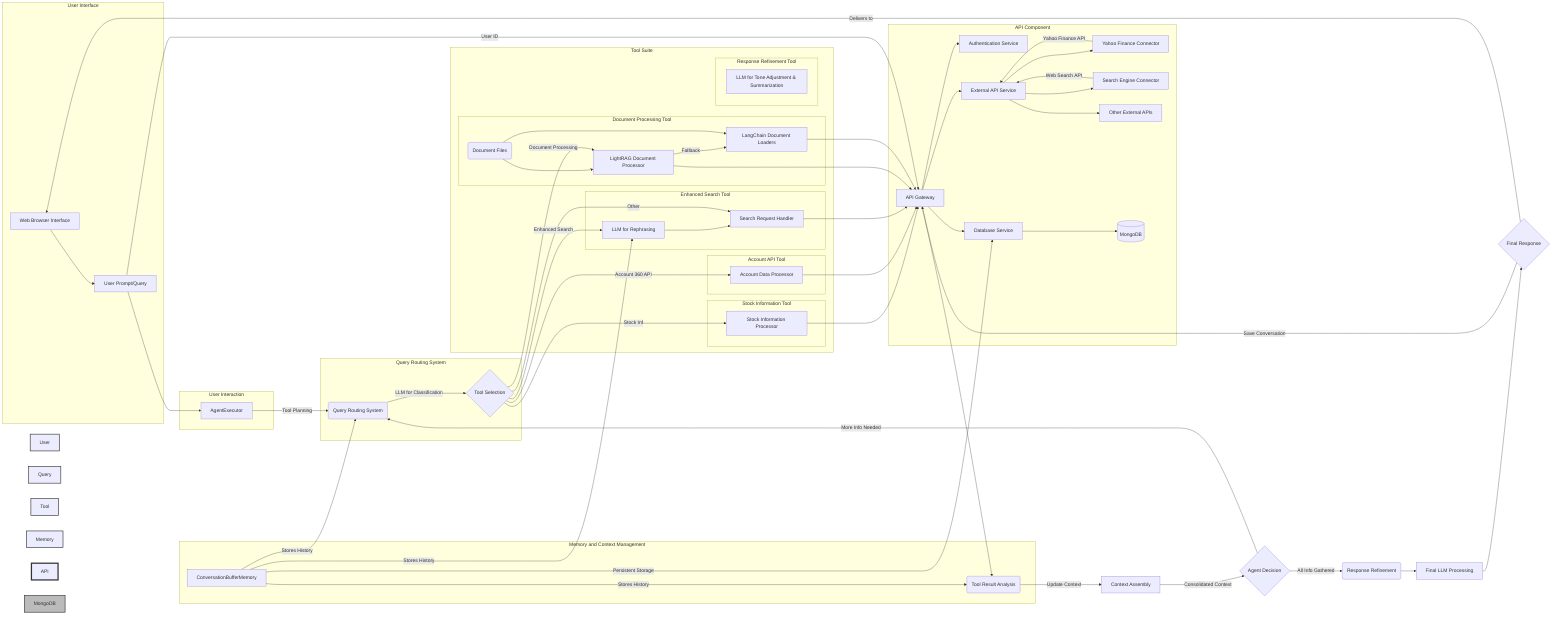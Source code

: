 graph LR
    subgraph User Interface
        UI[Web Browser Interface] --> A["User Prompt/Query"];
    end

    subgraph User Interaction
        A --> AgentEx[AgentExecutor];
    end

    subgraph Query Routing System
        AgentEx -- Tool Planning --> B(Query Routing System);
        B -- LLM for Classification --> C{Tool Selection};
    end

    subgraph API Component
        AA[API Gateway] --> AB[Authentication Service];
        AA --> AC[Database Service];
        AA --> AD[External API Service];
        
        AD --> AE[Yahoo Finance Connector];
        AD --> AF[Search Engine Connector];
        AD --> AG[Other External APIs];
        
        AC --> Q[(MongoDB)];
    end

    subgraph Tool Suite
        subgraph Stock Information Tool
            D[Stock Information Processor]
        end
        subgraph Account API Tool
            E[Account Data Processor]
        end
        subgraph Enhanced Search Tool
            F[LLM for Rephrasing] --> G[Search Request Handler];
        end
        subgraph Document Processing Tool
            H[LightRAG Document Processor] -- Fallback --> I[LangChain Document Loaders];
            J(Document Files) --> H;
            J --> I;
        end
        subgraph Response Refinement Tool
            K[LLM for Tone Adjustment & Summarization]
        end

        C -- Stock Info--> D;
        C -- Account 360 API --> E;
        C -- Enhanced Search --> F;
        C -- Document Processing --> H;
        C -- Other --> G;
    end

    %% Connect Tools to API Component
    D --> AA;
    E --> AA;
    G --> AA;
    H --> AA;
    I --> AA;
    
    %% External API connections
    AE -- Yahoo Finance API --> AD;
    AF -- Web Search API --> AD;
    
    %% Results processing
    AA --> L(Tool Result Analysis);

    L -- Update Context --> ContextBuilder[Context Assembly];
    ContextBuilder -- Consolidated Context --> M{Agent Decision};
    M -- More Info Needed --> B;
    M -- All Info Gathered --> N(Response Refinement);
    N --> LLMFinal[Final LLM Processing];
    LLMFinal --> O{Final Response};

    subgraph Memory and Context Management
        P[ConversationBufferMemory] -- Stores History --> B;
        P -- Stores History --> F;
        P -- Stores History --> L;
        P -- Persistent Storage --> AC;
    end

    %% User management flow
    A -- User ID --> AA;
    O -- Save Conversation --> AA;
    O -- Delivers to --> UI;

    style User Interface fill:#9cf,stroke:#333,stroke-width:2px
    style User Interaction fill:#ccf,stroke:#333,stroke-width:2px
    style Query Routing System fill:#f9f,stroke:#333,stroke-width:2px
    style Tool Suite fill:#ccf,stroke:#333,stroke-width:2px
    style Memory and Context Management fill:#f9f,stroke:#333,stroke-width:2px
    style API Component fill:#ffc,stroke:#333,stroke-width:4px
    style MongoDB fill:#bbb,stroke:#333,stroke-width:2px,shape:cylinder